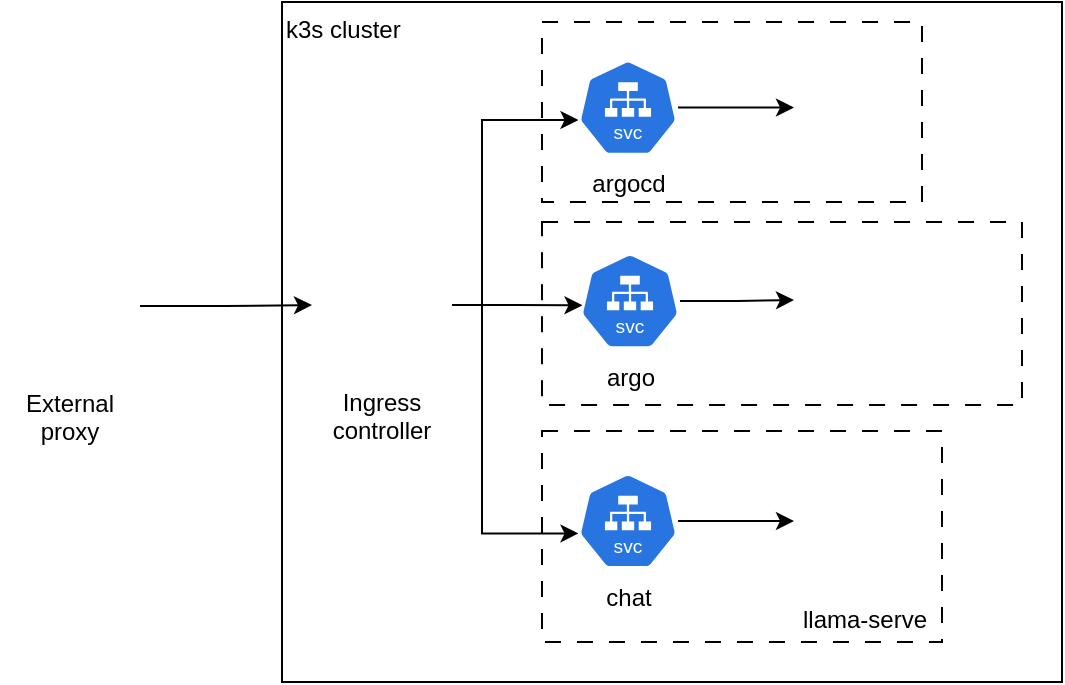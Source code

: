 <mxfile version="24.7.5">
  <diagram name="infra" id="WrcK-ROZhFGGmlRLD394">
    <mxGraphModel dx="401" dy="280" grid="1" gridSize="10" guides="1" tooltips="1" connect="1" arrows="1" fold="1" page="1" pageScale="1" pageWidth="827" pageHeight="1169" math="0" shadow="0">
      <root>
        <mxCell id="0" />
        <mxCell id="1" parent="0" />
        <mxCell id="C0C0u4NWgE-mwiN_am5E-3" value="k3s cluster" style="rounded=0;whiteSpace=wrap;html=1;fillColor=none;align=left;verticalAlign=top;" parent="1" vertex="1">
          <mxGeometry x="240" y="240" width="390" height="340" as="geometry" />
        </mxCell>
        <mxCell id="C0C0u4NWgE-mwiN_am5E-19" style="edgeStyle=orthogonalEdgeStyle;rounded=0;orthogonalLoop=1;jettySize=auto;html=1;entryX=0;entryY=0.5;entryDx=0;entryDy=0;" parent="1" source="C0C0u4NWgE-mwiN_am5E-1" target="C0C0u4NWgE-mwiN_am5E-4" edge="1">
          <mxGeometry relative="1" as="geometry" />
        </mxCell>
        <mxCell id="C0C0u4NWgE-mwiN_am5E-1" value="External&#xa;proxy" style="shape=image;verticalLabelPosition=bottom;labelBackgroundColor=default;verticalAlign=top;aspect=fixed;imageAspect=0;image=https://raw.githubusercontent.com/docker-library/docs/a6cc2c5f4bc6658168f2a0abbb0307acaefff80e/traefik/logo.png;" parent="1" vertex="1">
          <mxGeometry x="99" y="357" width="70" height="70" as="geometry" />
        </mxCell>
        <mxCell id="C0C0u4NWgE-mwiN_am5E-4" value="Ingress&#xa;controller" style="shape=image;verticalLabelPosition=bottom;labelBackgroundColor=default;verticalAlign=top;aspect=fixed;imageAspect=0;image=https://raw.githubusercontent.com/docker-library/docs/a6cc2c5f4bc6658168f2a0abbb0307acaefff80e/traefik/logo.png;" parent="1" vertex="1">
          <mxGeometry x="255" y="356.51" width="70" height="70" as="geometry" />
        </mxCell>
        <mxCell id="C0C0u4NWgE-mwiN_am5E-13" style="edgeStyle=orthogonalEdgeStyle;rounded=0;orthogonalLoop=1;jettySize=auto;html=1;entryX=0.005;entryY=0.63;entryDx=0;entryDy=0;entryPerimeter=0;" parent="1" source="C0C0u4NWgE-mwiN_am5E-4" target="C0C0u4NWgE-mwiN_am5E-10" edge="1">
          <mxGeometry relative="1" as="geometry">
            <Array as="points">
              <mxPoint x="340" y="391" />
              <mxPoint x="340" y="506" />
            </Array>
          </mxGeometry>
        </mxCell>
        <mxCell id="C0C0u4NWgE-mwiN_am5E-14" style="edgeStyle=orthogonalEdgeStyle;rounded=0;orthogonalLoop=1;jettySize=auto;html=1;entryX=0.005;entryY=0.63;entryDx=0;entryDy=0;entryPerimeter=0;" parent="1" source="C0C0u4NWgE-mwiN_am5E-4" target="C0C0u4NWgE-mwiN_am5E-8" edge="1">
          <mxGeometry relative="1" as="geometry">
            <Array as="points">
              <mxPoint x="340" y="392" />
              <mxPoint x="340" y="299" />
            </Array>
          </mxGeometry>
        </mxCell>
        <mxCell id="C0C0u4NWgE-mwiN_am5E-15" style="edgeStyle=orthogonalEdgeStyle;rounded=0;orthogonalLoop=1;jettySize=auto;html=1;entryX=0.025;entryY=0.544;entryDx=0;entryDy=0;entryPerimeter=0;" parent="1" source="C0C0u4NWgE-mwiN_am5E-4" target="C0C0u4NWgE-mwiN_am5E-9" edge="1">
          <mxGeometry relative="1" as="geometry" />
        </mxCell>
        <mxCell id="C0C0u4NWgE-mwiN_am5E-20" value="" style="rounded=0;whiteSpace=wrap;html=1;fillColor=none;dashed=1;dashPattern=8 8;verticalAlign=bottom;" parent="1" vertex="1">
          <mxGeometry x="370" y="250" width="190" height="90" as="geometry" />
        </mxCell>
        <mxCell id="C0C0u4NWgE-mwiN_am5E-5" value="" style="shape=image;verticalLabelPosition=bottom;labelBackgroundColor=default;verticalAlign=top;aspect=fixed;imageAspect=0;image=https://luktom.net/wordpress/wp-content/uploads/2019/11/argo.png;clipPath=inset(5.67% 20.67% 5.33% 19.67%);" parent="1" vertex="1">
          <mxGeometry x="496" y="250" width="57.38" height="85.59" as="geometry" />
        </mxCell>
        <mxCell id="C0C0u4NWgE-mwiN_am5E-17" style="edgeStyle=orthogonalEdgeStyle;rounded=0;orthogonalLoop=1;jettySize=auto;html=1;entryX=0;entryY=0.5;entryDx=0;entryDy=0;" parent="1" source="C0C0u4NWgE-mwiN_am5E-8" target="C0C0u4NWgE-mwiN_am5E-5" edge="1">
          <mxGeometry relative="1" as="geometry" />
        </mxCell>
        <mxCell id="C0C0u4NWgE-mwiN_am5E-8" value="argocd" style="aspect=fixed;sketch=0;html=1;dashed=0;whitespace=wrap;verticalLabelPosition=bottom;verticalAlign=top;fillColor=#2875E2;strokeColor=#ffffff;points=[[0.005,0.63,0],[0.1,0.2,0],[0.9,0.2,0],[0.5,0,0],[0.995,0.63,0],[0.72,0.99,0],[0.5,1,0],[0.28,0.99,0]];shape=mxgraph.kubernetes.icon2;kubernetesLabel=1;prIcon=svc" parent="1" vertex="1">
          <mxGeometry x="388" y="268.8" width="50" height="48" as="geometry" />
        </mxCell>
        <mxCell id="C0C0u4NWgE-mwiN_am5E-21" value="" style="rounded=0;whiteSpace=wrap;html=1;fillColor=none;dashed=1;dashPattern=8 8;verticalAlign=bottom;" parent="1" vertex="1">
          <mxGeometry x="370" y="350" width="240" height="91.54" as="geometry" />
        </mxCell>
        <mxCell id="C0C0u4NWgE-mwiN_am5E-7" value="" style="shape=image;verticalLabelPosition=bottom;labelBackgroundColor=default;verticalAlign=top;aspect=fixed;imageAspect=0;image=https://www.containerssimplified.com/wp-content/uploads/2023/07/argoworkflows-1.jpg;clipPath=inset(28.11% 23.67% 6.8% 24%);" parent="1" vertex="1">
          <mxGeometry x="496" y="351.54" width="107" height="74.966" as="geometry" />
        </mxCell>
        <mxCell id="C0C0u4NWgE-mwiN_am5E-16" style="edgeStyle=orthogonalEdgeStyle;rounded=0;orthogonalLoop=1;jettySize=auto;html=1;entryX=0;entryY=0.5;entryDx=0;entryDy=0;" parent="1" source="C0C0u4NWgE-mwiN_am5E-9" target="C0C0u4NWgE-mwiN_am5E-7" edge="1">
          <mxGeometry relative="1" as="geometry" />
        </mxCell>
        <mxCell id="C0C0u4NWgE-mwiN_am5E-9" value="argo" style="aspect=fixed;sketch=0;html=1;dashed=0;whitespace=wrap;verticalLabelPosition=bottom;verticalAlign=top;fillColor=#2875E2;strokeColor=#ffffff;points=[[0.005,0.63,0],[0.1,0.2,0],[0.9,0.2,0],[0.5,0,0],[0.995,0.63,0],[0.72,0.99,0],[0.5,1,0],[0.28,0.99,0]];shape=mxgraph.kubernetes.icon2;kubernetesLabel=1;prIcon=svc" parent="1" vertex="1">
          <mxGeometry x="389" y="365.51" width="50" height="48" as="geometry" />
        </mxCell>
        <mxCell id="C0C0u4NWgE-mwiN_am5E-23" value="" style="group;verticalAlign=bottom;" parent="1" vertex="1" connectable="0">
          <mxGeometry x="370" y="454.5" width="200" height="105.5" as="geometry" />
        </mxCell>
        <mxCell id="C0C0u4NWgE-mwiN_am5E-22" value="" style="rounded=0;whiteSpace=wrap;html=1;fillColor=none;dashed=1;dashPattern=8 8;" parent="C0C0u4NWgE-mwiN_am5E-23" vertex="1">
          <mxGeometry width="200" height="105.5" as="geometry" />
        </mxCell>
        <mxCell id="C0C0u4NWgE-mwiN_am5E-18" style="edgeStyle=orthogonalEdgeStyle;rounded=0;orthogonalLoop=1;jettySize=auto;html=1;entryX=0;entryY=0.5;entryDx=0;entryDy=0;" parent="C0C0u4NWgE-mwiN_am5E-23" source="C0C0u4NWgE-mwiN_am5E-10" target="C0C0u4NWgE-mwiN_am5E-12" edge="1">
          <mxGeometry relative="1" as="geometry" />
        </mxCell>
        <mxCell id="C0C0u4NWgE-mwiN_am5E-10" value="chat" style="aspect=fixed;sketch=0;html=1;dashed=0;whitespace=wrap;verticalLabelPosition=bottom;verticalAlign=top;fillColor=#2875E2;strokeColor=#ffffff;points=[[0.005,0.63,0],[0.1,0.2,0],[0.9,0.2,0],[0.5,0,0],[0.995,0.63,0],[0.72,0.99,0],[0.5,1,0],[0.28,0.99,0]];shape=mxgraph.kubernetes.icon2;kubernetesLabel=1;prIcon=svc" parent="C0C0u4NWgE-mwiN_am5E-23" vertex="1">
          <mxGeometry x="18" y="21" width="50" height="48" as="geometry" />
        </mxCell>
        <mxCell id="C0C0u4NWgE-mwiN_am5E-12" value="llama-serve" style="shape=image;verticalLabelPosition=bottom;labelBackgroundColor=default;verticalAlign=top;aspect=fixed;imageAspect=0;image=https://cdn-icons-png.flaticon.com/512/10838/10838328.png;" parent="C0C0u4NWgE-mwiN_am5E-23" vertex="1">
          <mxGeometry x="126" y="9.5" width="71" height="71" as="geometry" />
        </mxCell>
      </root>
    </mxGraphModel>
  </diagram>
</mxfile>
